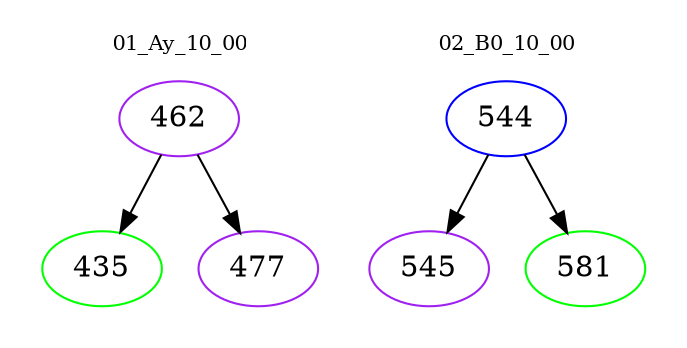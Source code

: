 digraph{
subgraph cluster_0 {
color = white
label = "01_Ay_10_00";
fontsize=10;
T0_462 [label="462", color="purple"]
T0_462 -> T0_435 [color="black"]
T0_435 [label="435", color="green"]
T0_462 -> T0_477 [color="black"]
T0_477 [label="477", color="purple"]
}
subgraph cluster_1 {
color = white
label = "02_B0_10_00";
fontsize=10;
T1_544 [label="544", color="blue"]
T1_544 -> T1_545 [color="black"]
T1_545 [label="545", color="purple"]
T1_544 -> T1_581 [color="black"]
T1_581 [label="581", color="green"]
}
}
